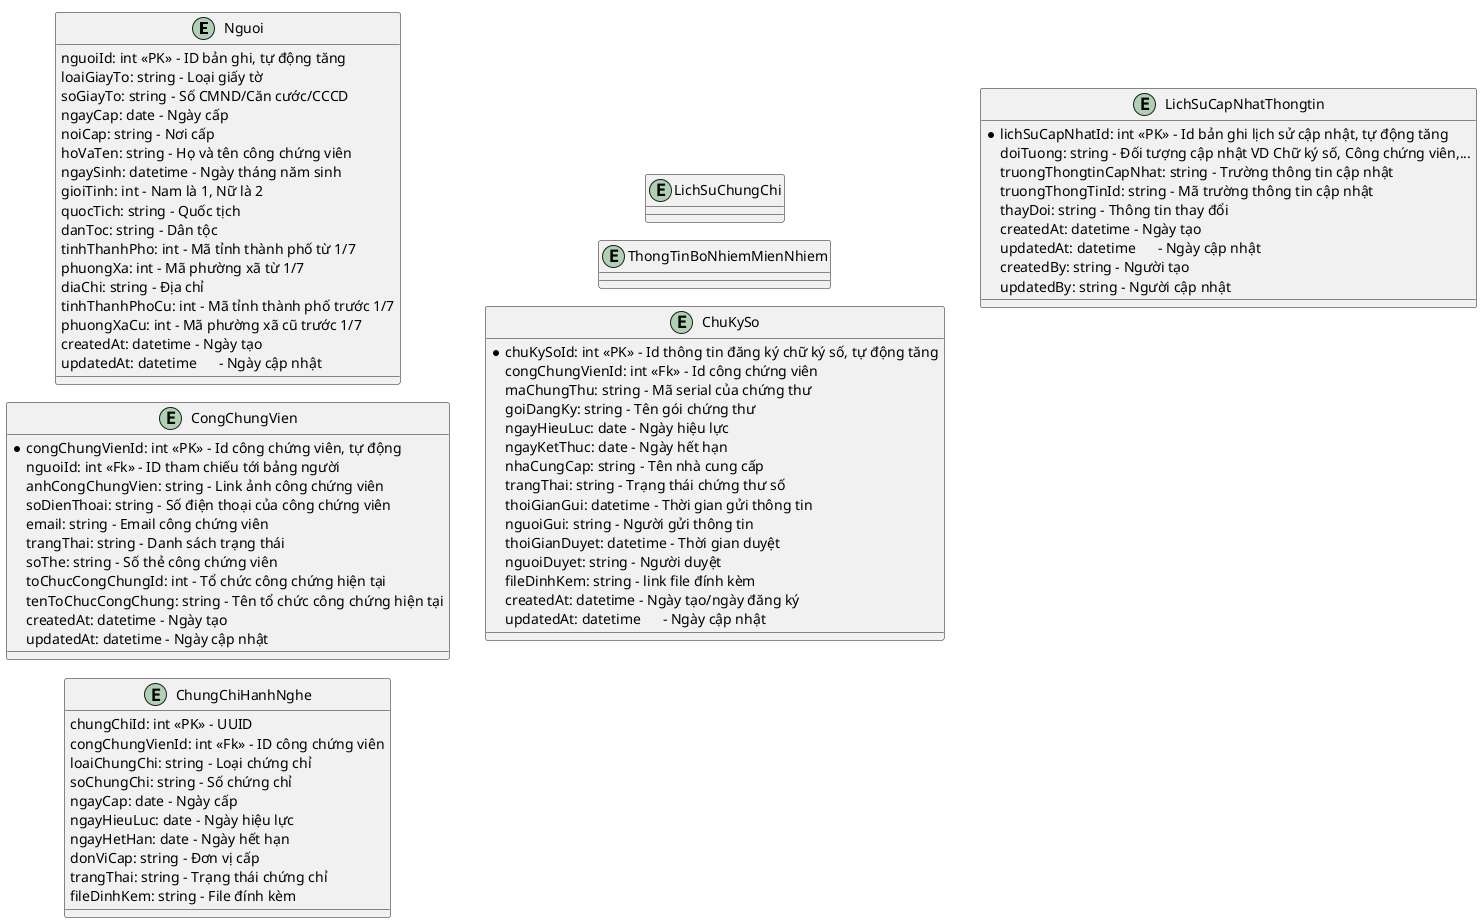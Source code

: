 @startuml ldm
!pragma layout smetana
left to right direction

entity Nguoi
entity CongChungVien
entity ChungChiHanhNghe
entity LichSuChungChi
entity ThongTinBoNhiemMienNhiem
entity ChuKySo
entity LichSuCapNhatThongtin

entity Nguoi {
  nguoiId: int <<PK>> - ID bản ghi, tự động tăng
  loaiGiayTo: string - Loại giấy tờ
  soGiayTo: string - Số CMND/Căn cước/CCCD 
  ngayCap: date - Ngày cấp
  noiCap: string - Nơi cấp
  hoVaTen: string - Họ và tên công chứng viên
  ngaySinh: datetime - Ngày tháng năm sinh
  gioiTinh: int - Nam là 1, Nữ là 2
  quocTich: string - Quốc tịch
  danToc: string - Dân tộc
  tinhThanhPho: int - Mã tỉnh thành phố từ 1/7
  phuongXa: int - Mã phường xã từ 1/7
  diaChi: string - Địa chỉ
  tinhThanhPhoCu: int - Mã tỉnh thành phố trước 1/7
  phuongXaCu: int - Mã phường xã cũ trước 1/7
  createdAt: datetime - Ngày tạo
  updatedAt: datetime      - Ngày cập nhật
}

entity CongChungVien {
  *congChungVienId: int <<PK>> - Id công chứng viên, tự động 
  nguoiId: int <<Fk>> - ID tham chiếu tới bảng người
  anhCongChungVien: string - Link ảnh công chứng viên
  soDienThoai: string - Số điện thoại của công chứng viên
  email: string - Email công chứng viên
  trangThai: string - Danh sách trạng thái
  soThe: string - Số thẻ công chứng viên
  toChucCongChungId: int - Tổ chức công chứng hiện tại
  tenToChucCongChung: string - Tên tổ chức công chứng hiện tại
  createdAt: datetime - Ngày tạo
  updatedAt: datetime - Ngày cập nhật

}
entity ChungChiHanhNghe {
  chungChiId: int <<PK>> - UUID
  congChungVienId: int <<Fk>> - ID công chứng viên
  loaiChungChi: string - Loại chứng chỉ
  soChungChi: string - Số chứng chỉ
  ngayCap: date - Ngày cấp
  ngayHieuLuc: date - Ngày hiệu lực
  ngayHetHan: date - Ngày hết hạn
  donViCap: string - Đơn vị cấp
  trangThai: string - Trạng thái chứng chỉ
  fileDinhKem: string - File đính kèm
}

entity ChuKySo {
  *chuKySoId: int <<PK>> - Id thông tin đăng ký chữ ký số, tự động tăng
  congChungVienId: int <<Fk>> - Id công chứng viên
  maChungThu: string - Mã serial của chứng thư
  goiDangKy: string - Tên gói chứng thư
  ngayHieuLuc: date - Ngày hiệu lực
  ngayKetThuc: date - Ngày hết hạn
  nhaCungCap: string - Tên nhà cung cấp
  trangThai: string - Trạng thái chứng thư số
  thoiGianGui: datetime - Thời gian gửi thông tin
  nguoiGui: string - Người gửi thông tin
  thoiGianDuyet: datetime - Thời gian duyệt
  nguoiDuyet: string - Người duyệt
  fileDinhKem: string - link file đính kèm
  createdAt: datetime - Ngày tạo/ngày đăng ký
  updatedAt: datetime      - Ngày cập nhật
}

entity LichSuCapNhatThongtin {
  *lichSuCapNhatId: int <<PK>> - Id bản ghi lịch sử cập nhật, tự động tăng
  doiTuong: string - Đối tượng cập nhật VD Chữ ký số, Công chứng viên,...
  truongThongtinCapNhat: string - Trường thông tin cập nhật
  truongThongTinId: string - Mã trường thông tin cập nhật
  thayDoi: string - Thông tin thay đổi
  createdAt: datetime - Ngày tạo
  updatedAt: datetime      - Ngày cập nhật
  createdBy: string - Người tạo
  updatedBy: string - Người cập nhật
}

@enduml
